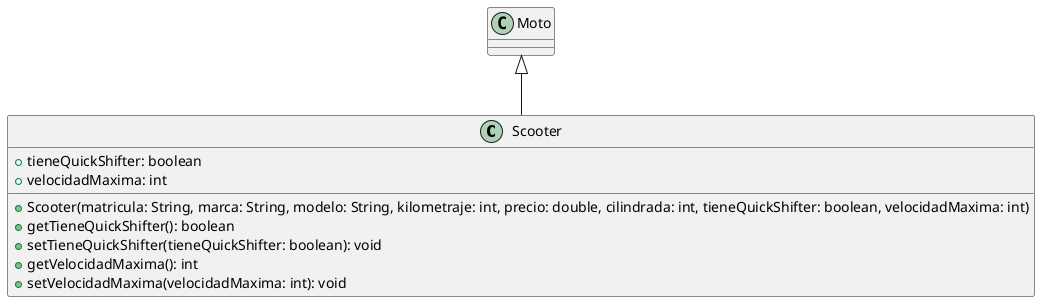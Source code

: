 @startuml
class Scooter extends Moto {
  + tieneQuickShifter: boolean
  + velocidadMaxima: int
  + Scooter(matricula: String, marca: String, modelo: String, kilometraje: int, precio: double, cilindrada: int, tieneQuickShifter: boolean, velocidadMaxima: int)
  + getTieneQuickShifter(): boolean
  + setTieneQuickShifter(tieneQuickShifter: boolean): void
  + getVelocidadMaxima(): int
  + setVelocidadMaxima(velocidadMaxima: int): void
}
@enduml
